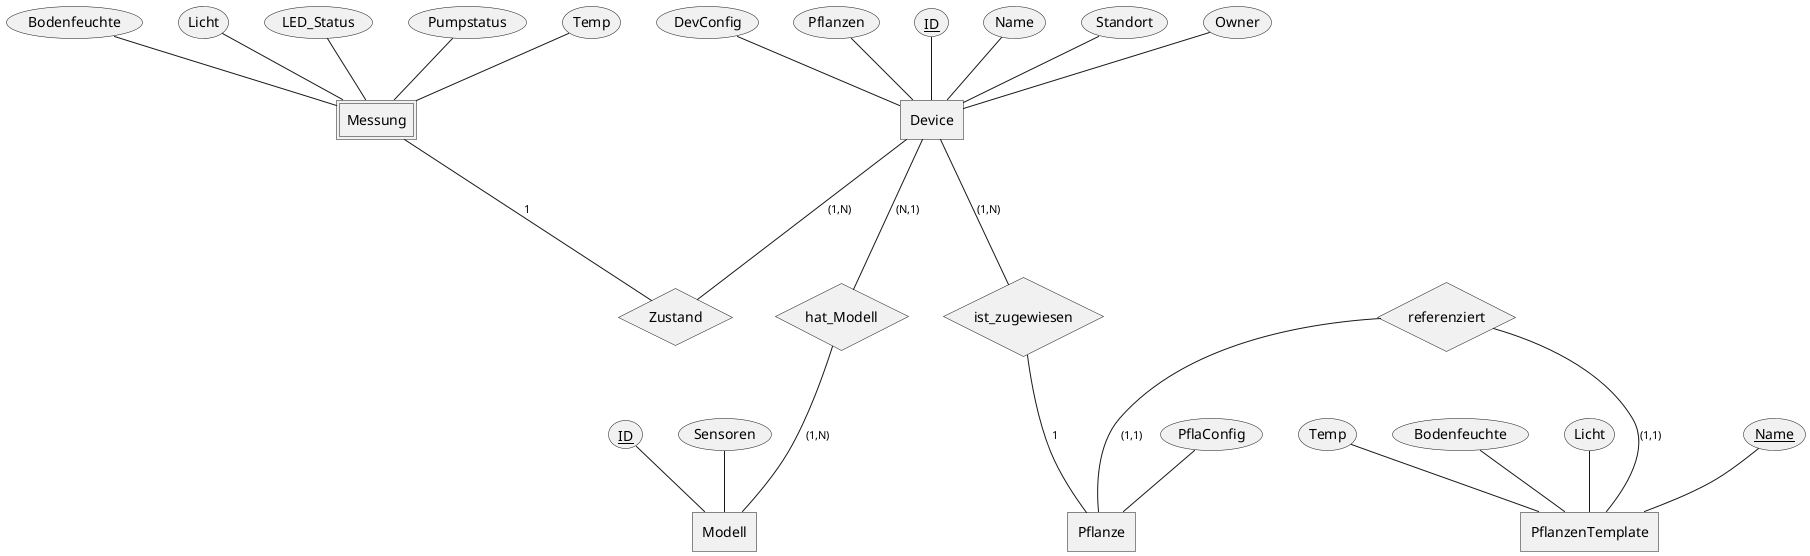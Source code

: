 @startchen

entity Device{
ID <<key>>
Name 
Standort
Owner
DevConfig
Pflanzen
}

relationship Zustand {

}

relationship hat_Modell {

}

relationship referenziert{

}

relationship ist_zugewiesen {

}




entity Modell{
ID <<key>> 
Sensoren 
}

entity Pflanze {
PflaConfig
}
entity Messung <<weak>> {
Temp
Bodenfeuchte
Licht
LED_Status
Pumpstatus
}

entity PflanzenTemplate {
Name <<key>> 
Temp
Bodenfeuchte
Licht
}

Device -(1,N)- Zustand
Messung -1- Zustand
Device -(N,1)- hat_Modell 
hat_Modell -(1,N)- Modell 
referenziert -(1,1)- PflanzenTemplate
referenziert -(1,1)- Pflanze
Device -(1,N)- ist_zugewiesen
ist_zugewiesen -1- Pflanze



@endchen
